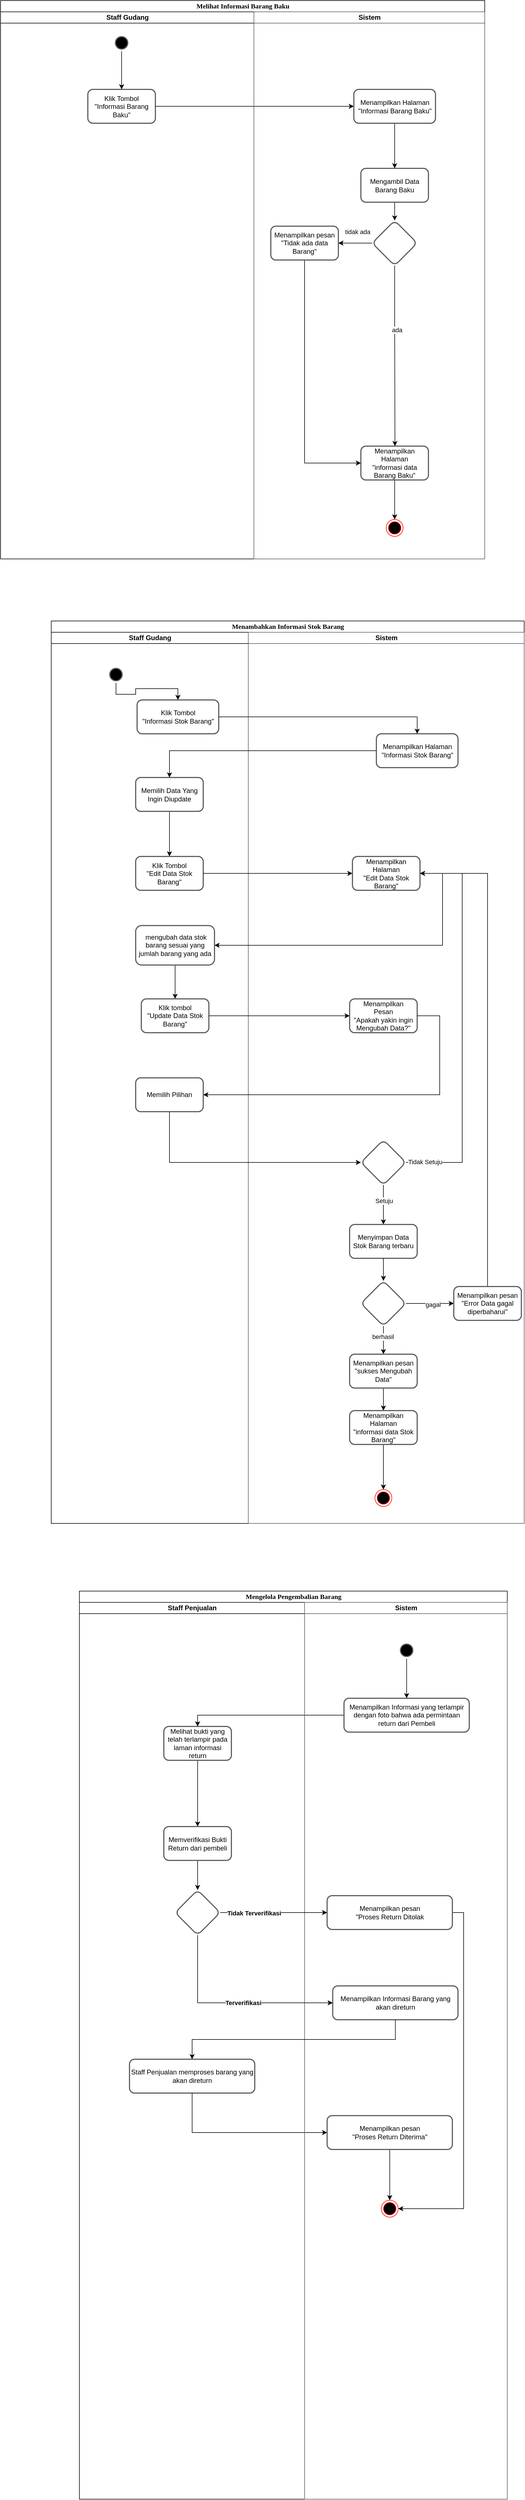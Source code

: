 <mxfile version="21.1.4" type="device">
  <diagram name="Page-1" id="lbj2HLu608oHsN-iWzKm">
    <mxGraphModel dx="2066" dy="553" grid="1" gridSize="10" guides="1" tooltips="1" connect="1" arrows="1" fold="1" page="1" pageScale="1" pageWidth="850" pageHeight="1100" math="0" shadow="0">
      <root>
        <mxCell id="0" />
        <mxCell id="1" parent="0" />
        <mxCell id="yOmb2Bi6mk60207_qogC-1" value="Melihat Informasi Barang Baku" style="swimlane;html=1;childLayout=stackLayout;startSize=20;rounded=0;shadow=0;comic=0;labelBackgroundColor=none;strokeWidth=1;fontFamily=Verdana;fontSize=12;align=center;" vertex="1" parent="1">
          <mxGeometry x="-540" y="30" width="860" height="990" as="geometry" />
        </mxCell>
        <mxCell id="yOmb2Bi6mk60207_qogC-2" value="Staff Gudang" style="swimlane;html=1;startSize=20;" vertex="1" parent="yOmb2Bi6mk60207_qogC-1">
          <mxGeometry y="20" width="450" height="970" as="geometry" />
        </mxCell>
        <mxCell id="yOmb2Bi6mk60207_qogC-3" value="Klik Tombol&lt;br&gt;&quot;Informasi Barang Baku&quot;" style="whiteSpace=wrap;html=1;fillColor=none;strokeColor=#5e5c64;strokeWidth=2;rounded=1;" vertex="1" parent="yOmb2Bi6mk60207_qogC-2">
          <mxGeometry x="155" y="137.5" width="120" height="60" as="geometry" />
        </mxCell>
        <mxCell id="yOmb2Bi6mk60207_qogC-4" value="" style="ellipse;html=1;shape=startState;fillColor=#000000;strokeColor=#5e5c64;strokeWidth=2;" vertex="1" parent="yOmb2Bi6mk60207_qogC-2">
          <mxGeometry x="200" y="40" width="30" height="30" as="geometry" />
        </mxCell>
        <mxCell id="yOmb2Bi6mk60207_qogC-5" value="" style="edgeStyle=orthogonalEdgeStyle;rounded=0;orthogonalLoop=1;jettySize=auto;html=1;entryX=0.5;entryY=0;entryDx=0;entryDy=0;" edge="1" parent="yOmb2Bi6mk60207_qogC-2" source="yOmb2Bi6mk60207_qogC-4" target="yOmb2Bi6mk60207_qogC-3">
          <mxGeometry relative="1" as="geometry">
            <mxPoint x="675" y="130" as="targetPoint" />
          </mxGeometry>
        </mxCell>
        <mxCell id="yOmb2Bi6mk60207_qogC-6" value="" style="edgeStyle=orthogonalEdgeStyle;rounded=0;orthogonalLoop=1;jettySize=auto;html=1;" edge="1" parent="yOmb2Bi6mk60207_qogC-1" source="yOmb2Bi6mk60207_qogC-3" target="yOmb2Bi6mk60207_qogC-9">
          <mxGeometry relative="1" as="geometry" />
        </mxCell>
        <mxCell id="yOmb2Bi6mk60207_qogC-7" value="Sistem" style="swimlane;html=1;startSize=20;strokeColor=#5e5c64;" vertex="1" parent="yOmb2Bi6mk60207_qogC-1">
          <mxGeometry x="450" y="20" width="410" height="970" as="geometry">
            <mxRectangle x="660" y="20" width="40" height="970" as="alternateBounds" />
          </mxGeometry>
        </mxCell>
        <mxCell id="yOmb2Bi6mk60207_qogC-8" value="" style="edgeStyle=orthogonalEdgeStyle;rounded=0;orthogonalLoop=1;jettySize=auto;html=1;" edge="1" parent="yOmb2Bi6mk60207_qogC-7" source="yOmb2Bi6mk60207_qogC-9" target="yOmb2Bi6mk60207_qogC-11">
          <mxGeometry relative="1" as="geometry" />
        </mxCell>
        <mxCell id="yOmb2Bi6mk60207_qogC-9" value="Menampilkan Halaman &lt;br&gt;&quot;Informasi Barang Baku&quot;" style="whiteSpace=wrap;html=1;fillColor=none;strokeColor=#5e5c64;strokeWidth=2;rounded=1;" vertex="1" parent="yOmb2Bi6mk60207_qogC-7">
          <mxGeometry x="177.5" y="137.5" width="145" height="60" as="geometry" />
        </mxCell>
        <mxCell id="yOmb2Bi6mk60207_qogC-10" value="" style="edgeStyle=orthogonalEdgeStyle;rounded=0;orthogonalLoop=1;jettySize=auto;html=1;" edge="1" parent="yOmb2Bi6mk60207_qogC-7" source="yOmb2Bi6mk60207_qogC-11" target="yOmb2Bi6mk60207_qogC-16">
          <mxGeometry relative="1" as="geometry" />
        </mxCell>
        <mxCell id="yOmb2Bi6mk60207_qogC-11" value="Mengambil Data Barang Baku" style="whiteSpace=wrap;html=1;fillColor=none;strokeColor=#5e5c64;strokeWidth=2;rounded=1;" vertex="1" parent="yOmb2Bi6mk60207_qogC-7">
          <mxGeometry x="190" y="277.5" width="120" height="60" as="geometry" />
        </mxCell>
        <mxCell id="yOmb2Bi6mk60207_qogC-12" value="" style="edgeStyle=orthogonalEdgeStyle;rounded=0;orthogonalLoop=1;jettySize=auto;html=1;" edge="1" parent="yOmb2Bi6mk60207_qogC-7" source="yOmb2Bi6mk60207_qogC-16" target="yOmb2Bi6mk60207_qogC-18">
          <mxGeometry relative="1" as="geometry">
            <Array as="points">
              <mxPoint x="250.5" y="540" />
              <mxPoint x="250.5" y="540" />
            </Array>
          </mxGeometry>
        </mxCell>
        <mxCell id="yOmb2Bi6mk60207_qogC-13" value="tidak ada" style="edgeLabel;html=1;align=center;verticalAlign=middle;resizable=0;points=[];" vertex="1" connectable="0" parent="yOmb2Bi6mk60207_qogC-12">
          <mxGeometry x="-0.151" relative="1" as="geometry">
            <mxPoint x="-67" y="-196" as="offset" />
          </mxGeometry>
        </mxCell>
        <mxCell id="yOmb2Bi6mk60207_qogC-14" value="ada" style="edgeLabel;html=1;align=center;verticalAlign=middle;resizable=0;points=[];" vertex="1" connectable="0" parent="yOmb2Bi6mk60207_qogC-12">
          <mxGeometry x="-0.287" y="3" relative="1" as="geometry">
            <mxPoint as="offset" />
          </mxGeometry>
        </mxCell>
        <mxCell id="yOmb2Bi6mk60207_qogC-15" value="" style="edgeStyle=orthogonalEdgeStyle;rounded=0;orthogonalLoop=1;jettySize=auto;html=1;" edge="1" parent="yOmb2Bi6mk60207_qogC-7" source="yOmb2Bi6mk60207_qogC-16" target="yOmb2Bi6mk60207_qogC-20">
          <mxGeometry relative="1" as="geometry" />
        </mxCell>
        <mxCell id="yOmb2Bi6mk60207_qogC-16" value="" style="rhombus;whiteSpace=wrap;html=1;fillColor=none;strokeColor=#5e5c64;strokeWidth=2;rounded=1;" vertex="1" parent="yOmb2Bi6mk60207_qogC-7">
          <mxGeometry x="210" y="370" width="80" height="80" as="geometry" />
        </mxCell>
        <mxCell id="yOmb2Bi6mk60207_qogC-17" style="edgeStyle=orthogonalEdgeStyle;rounded=0;orthogonalLoop=1;jettySize=auto;html=1;entryX=0.5;entryY=0;entryDx=0;entryDy=0;" edge="1" parent="yOmb2Bi6mk60207_qogC-7" source="yOmb2Bi6mk60207_qogC-18">
          <mxGeometry relative="1" as="geometry">
            <mxPoint x="250" y="900" as="targetPoint" />
          </mxGeometry>
        </mxCell>
        <mxCell id="yOmb2Bi6mk60207_qogC-18" value="Menampilkan Halaman &lt;br&gt;&quot;informasi data Barang Baku&quot; " style="whiteSpace=wrap;html=1;fillColor=none;strokeColor=#5e5c64;strokeWidth=2;rounded=1;" vertex="1" parent="yOmb2Bi6mk60207_qogC-7">
          <mxGeometry x="190" y="770" width="120" height="60" as="geometry" />
        </mxCell>
        <mxCell id="yOmb2Bi6mk60207_qogC-19" style="edgeStyle=orthogonalEdgeStyle;rounded=0;orthogonalLoop=1;jettySize=auto;html=1;entryX=0;entryY=0.5;entryDx=0;entryDy=0;" edge="1" parent="yOmb2Bi6mk60207_qogC-7" source="yOmb2Bi6mk60207_qogC-20" target="yOmb2Bi6mk60207_qogC-18">
          <mxGeometry relative="1" as="geometry">
            <Array as="points">
              <mxPoint x="90" y="800" />
            </Array>
          </mxGeometry>
        </mxCell>
        <mxCell id="yOmb2Bi6mk60207_qogC-20" value="Menampilkan pesan &quot;Tidak ada data Barang&quot;" style="whiteSpace=wrap;html=1;fillColor=none;strokeColor=#5e5c64;strokeWidth=2;rounded=1;" vertex="1" parent="yOmb2Bi6mk60207_qogC-7">
          <mxGeometry x="30" y="380" width="120" height="60" as="geometry" />
        </mxCell>
        <mxCell id="yOmb2Bi6mk60207_qogC-21" value="" style="ellipse;html=1;shape=endState;fillColor=#000000;strokeColor=#ff0000;" vertex="1" parent="yOmb2Bi6mk60207_qogC-7">
          <mxGeometry x="235" y="900" width="30" height="30" as="geometry" />
        </mxCell>
        <mxCell id="yOmb2Bi6mk60207_qogC-22" value="Menambahkan Informasi Stok Barang" style="swimlane;html=1;childLayout=stackLayout;startSize=20;rounded=0;shadow=0;comic=0;labelBackgroundColor=none;strokeWidth=1;fontFamily=Verdana;fontSize=12;align=center;" vertex="1" parent="1">
          <mxGeometry x="-450" y="1130" width="840" height="1600" as="geometry" />
        </mxCell>
        <mxCell id="yOmb2Bi6mk60207_qogC-23" value="Staff Gudang" style="swimlane;html=1;startSize=20;" vertex="1" parent="yOmb2Bi6mk60207_qogC-22">
          <mxGeometry y="20" width="350" height="1580" as="geometry" />
        </mxCell>
        <mxCell id="yOmb2Bi6mk60207_qogC-24" style="edgeStyle=orthogonalEdgeStyle;rounded=0;orthogonalLoop=1;jettySize=auto;html=1;entryX=0.5;entryY=0;entryDx=0;entryDy=0;" edge="1" parent="yOmb2Bi6mk60207_qogC-23" source="yOmb2Bi6mk60207_qogC-25" target="yOmb2Bi6mk60207_qogC-26">
          <mxGeometry relative="1" as="geometry" />
        </mxCell>
        <mxCell id="yOmb2Bi6mk60207_qogC-25" value="Memilih Data Yang Ingin Diupdate" style="whiteSpace=wrap;html=1;fillColor=none;strokeColor=#5e5c64;strokeWidth=2;rounded=1;" vertex="1" parent="yOmb2Bi6mk60207_qogC-23">
          <mxGeometry x="150" y="257.5" width="120" height="60" as="geometry" />
        </mxCell>
        <mxCell id="yOmb2Bi6mk60207_qogC-26" value="&lt;div&gt;Klik Tombol &lt;br&gt;&lt;/div&gt;&lt;div&gt;&quot;Edit Data Stok Barang&quot;&lt;br&gt;&lt;/div&gt;" style="whiteSpace=wrap;html=1;fillColor=none;strokeColor=#5e5c64;strokeWidth=2;rounded=1;" vertex="1" parent="yOmb2Bi6mk60207_qogC-23">
          <mxGeometry x="150" y="397.5" width="120" height="60" as="geometry" />
        </mxCell>
        <mxCell id="yOmb2Bi6mk60207_qogC-27" value="Memilih Pilihan" style="whiteSpace=wrap;html=1;fillColor=none;strokeColor=#5e5c64;strokeWidth=2;rounded=1;" vertex="1" parent="yOmb2Bi6mk60207_qogC-23">
          <mxGeometry x="150" y="790" width="120" height="60" as="geometry" />
        </mxCell>
        <mxCell id="yOmb2Bi6mk60207_qogC-28" style="edgeStyle=orthogonalEdgeStyle;rounded=0;orthogonalLoop=1;jettySize=auto;html=1;entryX=0.5;entryY=0;entryDx=0;entryDy=0;" edge="1" parent="yOmb2Bi6mk60207_qogC-23" source="yOmb2Bi6mk60207_qogC-29" target="yOmb2Bi6mk60207_qogC-30">
          <mxGeometry relative="1" as="geometry" />
        </mxCell>
        <mxCell id="yOmb2Bi6mk60207_qogC-29" value="&amp;nbsp;mengubah data stok barang sesuai yang jumlah barang yang ada" style="whiteSpace=wrap;html=1;fillColor=none;strokeColor=#5e5c64;strokeWidth=2;rounded=1;" vertex="1" parent="yOmb2Bi6mk60207_qogC-23">
          <mxGeometry x="150" y="520" width="140" height="70" as="geometry" />
        </mxCell>
        <mxCell id="yOmb2Bi6mk60207_qogC-30" value="Klik tombol &lt;br&gt;&quot;Update Data Stok Barang&quot;" style="whiteSpace=wrap;html=1;fillColor=none;strokeColor=#5e5c64;strokeWidth=2;rounded=1;" vertex="1" parent="yOmb2Bi6mk60207_qogC-23">
          <mxGeometry x="160" y="650" width="120" height="60" as="geometry" />
        </mxCell>
        <mxCell id="yOmb2Bi6mk60207_qogC-62" value="Klik Tombol&lt;br&gt;&quot;Informasi Stok Barang&quot;" style="whiteSpace=wrap;html=1;fillColor=none;strokeColor=#5e5c64;strokeWidth=2;rounded=1;" vertex="1" parent="yOmb2Bi6mk60207_qogC-23">
          <mxGeometry x="152.5" y="120" width="145" height="60" as="geometry" />
        </mxCell>
        <mxCell id="yOmb2Bi6mk60207_qogC-31" value="Sistem" style="swimlane;html=1;startSize=20;strokeColor=#5e5c64;" vertex="1" parent="yOmb2Bi6mk60207_qogC-22">
          <mxGeometry x="350" y="20" width="490" height="1580" as="geometry">
            <mxRectangle x="660" y="20" width="40" height="970" as="alternateBounds" />
          </mxGeometry>
        </mxCell>
        <mxCell id="yOmb2Bi6mk60207_qogC-32" value="Menampilkan Halaman &lt;br&gt;&quot;Edit Data Stok Barang&quot;" style="whiteSpace=wrap;html=1;fillColor=none;strokeColor=#5e5c64;strokeWidth=2;rounded=1;" vertex="1" parent="yOmb2Bi6mk60207_qogC-31">
          <mxGeometry x="185" y="397.5" width="120" height="60" as="geometry" />
        </mxCell>
        <mxCell id="yOmb2Bi6mk60207_qogC-33" value="" style="edgeStyle=orthogonalEdgeStyle;rounded=0;orthogonalLoop=1;jettySize=auto;html=1;entryX=0.5;entryY=0;entryDx=0;entryDy=0;" edge="1" parent="yOmb2Bi6mk60207_qogC-31" source="yOmb2Bi6mk60207_qogC-37" target="yOmb2Bi6mk60207_qogC-40">
          <mxGeometry relative="1" as="geometry">
            <mxPoint x="240" y="1070" as="targetPoint" />
          </mxGeometry>
        </mxCell>
        <mxCell id="yOmb2Bi6mk60207_qogC-34" value="Setuju" style="edgeLabel;html=1;align=center;verticalAlign=middle;resizable=0;points=[];" vertex="1" connectable="0" parent="yOmb2Bi6mk60207_qogC-33">
          <mxGeometry x="-0.221" y="1" relative="1" as="geometry">
            <mxPoint as="offset" />
          </mxGeometry>
        </mxCell>
        <mxCell id="yOmb2Bi6mk60207_qogC-35" style="edgeStyle=orthogonalEdgeStyle;rounded=0;orthogonalLoop=1;jettySize=auto;html=1;entryX=1;entryY=0.5;entryDx=0;entryDy=0;" edge="1" parent="yOmb2Bi6mk60207_qogC-31" source="yOmb2Bi6mk60207_qogC-37" target="yOmb2Bi6mk60207_qogC-32">
          <mxGeometry relative="1" as="geometry">
            <Array as="points">
              <mxPoint x="380" y="940" />
              <mxPoint x="380" y="428" />
            </Array>
          </mxGeometry>
        </mxCell>
        <mxCell id="yOmb2Bi6mk60207_qogC-36" value="Tidak Setuju" style="edgeLabel;html=1;align=center;verticalAlign=middle;resizable=0;points=[];" vertex="1" connectable="0" parent="yOmb2Bi6mk60207_qogC-35">
          <mxGeometry x="-0.903" y="1" relative="1" as="geometry">
            <mxPoint as="offset" />
          </mxGeometry>
        </mxCell>
        <mxCell id="yOmb2Bi6mk60207_qogC-37" value="" style="rhombus;whiteSpace=wrap;html=1;fillColor=none;strokeColor=#5e5c64;strokeWidth=2;rounded=1;" vertex="1" parent="yOmb2Bi6mk60207_qogC-31">
          <mxGeometry x="200" y="900" width="80" height="80" as="geometry" />
        </mxCell>
        <mxCell id="yOmb2Bi6mk60207_qogC-38" value="" style="edgeStyle=orthogonalEdgeStyle;rounded=0;orthogonalLoop=1;jettySize=auto;html=1;" edge="1" parent="yOmb2Bi6mk60207_qogC-31" source="yOmb2Bi6mk60207_qogC-47" target="yOmb2Bi6mk60207_qogC-42">
          <mxGeometry relative="1" as="geometry" />
        </mxCell>
        <mxCell id="yOmb2Bi6mk60207_qogC-39" value="berhasil" style="edgeLabel;html=1;align=center;verticalAlign=middle;resizable=0;points=[];" vertex="1" connectable="0" parent="yOmb2Bi6mk60207_qogC-38">
          <mxGeometry x="-0.261" y="-1" relative="1" as="geometry">
            <mxPoint as="offset" />
          </mxGeometry>
        </mxCell>
        <mxCell id="yOmb2Bi6mk60207_qogC-40" value="Menyimpan Data Stok Barang terbaru" style="whiteSpace=wrap;html=1;fillColor=none;strokeColor=#5e5c64;rounded=1;strokeWidth=2;" vertex="1" parent="yOmb2Bi6mk60207_qogC-31">
          <mxGeometry x="180" y="1050" width="120" height="60" as="geometry" />
        </mxCell>
        <mxCell id="yOmb2Bi6mk60207_qogC-41" style="edgeStyle=orthogonalEdgeStyle;rounded=0;orthogonalLoop=1;jettySize=auto;html=1;entryX=0.5;entryY=0;entryDx=0;entryDy=0;" edge="1" parent="yOmb2Bi6mk60207_qogC-31" source="yOmb2Bi6mk60207_qogC-42" target="yOmb2Bi6mk60207_qogC-44">
          <mxGeometry relative="1" as="geometry" />
        </mxCell>
        <mxCell id="yOmb2Bi6mk60207_qogC-42" value="Menampilkan pesan &quot;sukses Mengubah Data&quot;" style="rounded=1;whiteSpace=wrap;html=1;fillColor=none;strokeColor=#5e5c64;strokeWidth=2;" vertex="1" parent="yOmb2Bi6mk60207_qogC-31">
          <mxGeometry x="180" y="1280" width="120" height="60" as="geometry" />
        </mxCell>
        <mxCell id="yOmb2Bi6mk60207_qogC-43" style="edgeStyle=orthogonalEdgeStyle;rounded=0;orthogonalLoop=1;jettySize=auto;html=1;entryX=0.5;entryY=0;entryDx=0;entryDy=0;" edge="1" parent="yOmb2Bi6mk60207_qogC-31" source="yOmb2Bi6mk60207_qogC-44" target="yOmb2Bi6mk60207_qogC-51">
          <mxGeometry relative="1" as="geometry" />
        </mxCell>
        <mxCell id="yOmb2Bi6mk60207_qogC-44" value="Menampilkan Halaman &lt;br&gt;&quot;informasi data Stok Barang&quot;" style="rounded=1;whiteSpace=wrap;html=1;fillColor=none;strokeColor=#5e5c64;strokeWidth=2;" vertex="1" parent="yOmb2Bi6mk60207_qogC-31">
          <mxGeometry x="180" y="1380" width="120" height="60" as="geometry" />
        </mxCell>
        <mxCell id="yOmb2Bi6mk60207_qogC-45" style="edgeStyle=orthogonalEdgeStyle;rounded=0;orthogonalLoop=1;jettySize=auto;html=1;entryX=0;entryY=0.5;entryDx=0;entryDy=0;" edge="1" parent="yOmb2Bi6mk60207_qogC-31" source="yOmb2Bi6mk60207_qogC-47" target="yOmb2Bi6mk60207_qogC-50">
          <mxGeometry relative="1" as="geometry">
            <Array as="points">
              <mxPoint x="320" y="1190" />
              <mxPoint x="320" y="1190" />
            </Array>
          </mxGeometry>
        </mxCell>
        <mxCell id="yOmb2Bi6mk60207_qogC-46" value="gagal" style="edgeLabel;html=1;align=center;verticalAlign=middle;resizable=0;points=[];" vertex="1" connectable="0" parent="yOmb2Bi6mk60207_qogC-45">
          <mxGeometry x="0.132" y="-2" relative="1" as="geometry">
            <mxPoint as="offset" />
          </mxGeometry>
        </mxCell>
        <mxCell id="yOmb2Bi6mk60207_qogC-47" value="" style="rhombus;whiteSpace=wrap;html=1;fillColor=none;strokeColor=#5e5c64;strokeWidth=2;rounded=1;" vertex="1" parent="yOmb2Bi6mk60207_qogC-31">
          <mxGeometry x="200" y="1150" width="80" height="80" as="geometry" />
        </mxCell>
        <mxCell id="yOmb2Bi6mk60207_qogC-48" value="" style="edgeStyle=orthogonalEdgeStyle;rounded=0;orthogonalLoop=1;jettySize=auto;html=1;" edge="1" parent="yOmb2Bi6mk60207_qogC-31" source="yOmb2Bi6mk60207_qogC-40" target="yOmb2Bi6mk60207_qogC-47">
          <mxGeometry relative="1" as="geometry">
            <mxPoint x="1230" y="1170" as="sourcePoint" />
            <mxPoint x="1230" y="1340" as="targetPoint" />
          </mxGeometry>
        </mxCell>
        <mxCell id="yOmb2Bi6mk60207_qogC-49" style="edgeStyle=orthogonalEdgeStyle;rounded=0;orthogonalLoop=1;jettySize=auto;html=1;entryX=1;entryY=0.5;entryDx=0;entryDy=0;" edge="1" parent="yOmb2Bi6mk60207_qogC-31" source="yOmb2Bi6mk60207_qogC-50" target="yOmb2Bi6mk60207_qogC-32">
          <mxGeometry relative="1" as="geometry">
            <Array as="points">
              <mxPoint x="425" y="427" />
            </Array>
          </mxGeometry>
        </mxCell>
        <mxCell id="yOmb2Bi6mk60207_qogC-50" value="Menampilkan pesan &quot;Error Data gagal diperbaharui&quot;" style="rounded=1;whiteSpace=wrap;html=1;fillColor=none;strokeColor=#5e5c64;strokeWidth=2;" vertex="1" parent="yOmb2Bi6mk60207_qogC-31">
          <mxGeometry x="365" y="1160" width="120" height="60" as="geometry" />
        </mxCell>
        <mxCell id="yOmb2Bi6mk60207_qogC-51" value="" style="ellipse;html=1;shape=endState;fillColor=#000000;strokeColor=#ff0000;" vertex="1" parent="yOmb2Bi6mk60207_qogC-31">
          <mxGeometry x="225" y="1520" width="30" height="30" as="geometry" />
        </mxCell>
        <mxCell id="yOmb2Bi6mk60207_qogC-52" value="Menampilkan Halaman &lt;br&gt;&quot;Informasi Stok Barang&quot;" style="whiteSpace=wrap;html=1;fillColor=none;strokeColor=#5e5c64;strokeWidth=2;rounded=1;" vertex="1" parent="yOmb2Bi6mk60207_qogC-31">
          <mxGeometry x="227.5" y="180" width="145" height="60" as="geometry" />
        </mxCell>
        <mxCell id="yOmb2Bi6mk60207_qogC-55" value="Menampilkan &lt;br&gt;Pesan&lt;br&gt;&quot;Apakah yakin ingin Mengubah Data?&quot;" style="whiteSpace=wrap;html=1;fillColor=none;strokeColor=#5e5c64;strokeWidth=2;rounded=1;" vertex="1" parent="yOmb2Bi6mk60207_qogC-31">
          <mxGeometry x="180" y="650" width="120" height="60" as="geometry" />
        </mxCell>
        <mxCell id="yOmb2Bi6mk60207_qogC-56" style="edgeStyle=orthogonalEdgeStyle;rounded=0;orthogonalLoop=1;jettySize=auto;html=1;entryX=0.5;entryY=0;entryDx=0;entryDy=0;" edge="1" parent="yOmb2Bi6mk60207_qogC-22" source="yOmb2Bi6mk60207_qogC-52" target="yOmb2Bi6mk60207_qogC-25">
          <mxGeometry relative="1" as="geometry" />
        </mxCell>
        <mxCell id="yOmb2Bi6mk60207_qogC-57" style="edgeStyle=orthogonalEdgeStyle;rounded=0;orthogonalLoop=1;jettySize=auto;html=1;entryX=0;entryY=0.5;entryDx=0;entryDy=0;" edge="1" parent="yOmb2Bi6mk60207_qogC-22" source="yOmb2Bi6mk60207_qogC-26" target="yOmb2Bi6mk60207_qogC-32">
          <mxGeometry relative="1" as="geometry" />
        </mxCell>
        <mxCell id="yOmb2Bi6mk60207_qogC-58" style="edgeStyle=orthogonalEdgeStyle;rounded=0;orthogonalLoop=1;jettySize=auto;html=1;entryX=1;entryY=0.5;entryDx=0;entryDy=0;" edge="1" parent="yOmb2Bi6mk60207_qogC-22" source="yOmb2Bi6mk60207_qogC-32" target="yOmb2Bi6mk60207_qogC-29">
          <mxGeometry relative="1" as="geometry">
            <Array as="points">
              <mxPoint x="695" y="575" />
            </Array>
          </mxGeometry>
        </mxCell>
        <mxCell id="yOmb2Bi6mk60207_qogC-59" style="edgeStyle=orthogonalEdgeStyle;rounded=0;orthogonalLoop=1;jettySize=auto;html=1;" edge="1" parent="yOmb2Bi6mk60207_qogC-22" source="yOmb2Bi6mk60207_qogC-30" target="yOmb2Bi6mk60207_qogC-55">
          <mxGeometry relative="1" as="geometry" />
        </mxCell>
        <mxCell id="yOmb2Bi6mk60207_qogC-60" style="edgeStyle=orthogonalEdgeStyle;rounded=0;orthogonalLoop=1;jettySize=auto;html=1;entryX=1;entryY=0.5;entryDx=0;entryDy=0;" edge="1" parent="yOmb2Bi6mk60207_qogC-22" source="yOmb2Bi6mk60207_qogC-55" target="yOmb2Bi6mk60207_qogC-27">
          <mxGeometry relative="1" as="geometry">
            <Array as="points">
              <mxPoint x="690" y="840" />
            </Array>
          </mxGeometry>
        </mxCell>
        <mxCell id="yOmb2Bi6mk60207_qogC-61" style="edgeStyle=orthogonalEdgeStyle;rounded=0;orthogonalLoop=1;jettySize=auto;html=1;entryX=0;entryY=0.5;entryDx=0;entryDy=0;" edge="1" parent="yOmb2Bi6mk60207_qogC-22" source="yOmb2Bi6mk60207_qogC-27" target="yOmb2Bi6mk60207_qogC-37">
          <mxGeometry relative="1" as="geometry">
            <Array as="points">
              <mxPoint x="210" y="960" />
            </Array>
          </mxGeometry>
        </mxCell>
        <mxCell id="yOmb2Bi6mk60207_qogC-65" style="edgeStyle=orthogonalEdgeStyle;rounded=0;orthogonalLoop=1;jettySize=auto;html=1;exitX=1;exitY=0.5;exitDx=0;exitDy=0;entryX=0.5;entryY=0;entryDx=0;entryDy=0;" edge="1" parent="yOmb2Bi6mk60207_qogC-22" source="yOmb2Bi6mk60207_qogC-62" target="yOmb2Bi6mk60207_qogC-52">
          <mxGeometry relative="1" as="geometry" />
        </mxCell>
        <mxCell id="yOmb2Bi6mk60207_qogC-64" style="edgeStyle=orthogonalEdgeStyle;rounded=0;orthogonalLoop=1;jettySize=auto;html=1;exitX=0.5;exitY=1;exitDx=0;exitDy=0;entryX=0.5;entryY=0;entryDx=0;entryDy=0;" edge="1" parent="1" source="yOmb2Bi6mk60207_qogC-54" target="yOmb2Bi6mk60207_qogC-62">
          <mxGeometry relative="1" as="geometry" />
        </mxCell>
        <mxCell id="yOmb2Bi6mk60207_qogC-54" value="" style="ellipse;html=1;shape=startState;fillColor=#000000;strokeColor=#5e5c64;strokeWidth=2;" vertex="1" parent="1">
          <mxGeometry x="-350" y="1210" width="30" height="30" as="geometry" />
        </mxCell>
        <mxCell id="yOmb2Bi6mk60207_qogC-66" value="Mengelola Pengembalian Barang" style="swimlane;html=1;childLayout=stackLayout;startSize=20;rounded=0;shadow=0;comic=0;labelBackgroundColor=none;strokeWidth=1;fontFamily=Verdana;fontSize=12;align=center;" vertex="1" parent="1">
          <mxGeometry x="-400" y="2850" width="760" height="1610" as="geometry" />
        </mxCell>
        <mxCell id="yOmb2Bi6mk60207_qogC-67" value="Staff Penjualan" style="swimlane;html=1;startSize=20;" vertex="1" parent="yOmb2Bi6mk60207_qogC-66">
          <mxGeometry y="20" width="400" height="1590" as="geometry" />
        </mxCell>
        <mxCell id="yOmb2Bi6mk60207_qogC-68" style="edgeStyle=orthogonalEdgeStyle;rounded=0;orthogonalLoop=1;jettySize=auto;html=1;entryX=0.5;entryY=0;entryDx=0;entryDy=0;" edge="1" parent="yOmb2Bi6mk60207_qogC-67" source="yOmb2Bi6mk60207_qogC-69" target="yOmb2Bi6mk60207_qogC-70">
          <mxGeometry relative="1" as="geometry" />
        </mxCell>
        <mxCell id="yOmb2Bi6mk60207_qogC-69" value="Melihat bukti yang telah terlampir pada laman informasi return" style="whiteSpace=wrap;html=1;fillColor=none;strokeColor=#5e5c64;strokeWidth=2;rounded=1;" vertex="1" parent="yOmb2Bi6mk60207_qogC-67">
          <mxGeometry x="150" y="220" width="120" height="60" as="geometry" />
        </mxCell>
        <mxCell id="yOmb2Bi6mk60207_qogC-111" style="edgeStyle=orthogonalEdgeStyle;rounded=0;orthogonalLoop=1;jettySize=auto;html=1;exitX=0.5;exitY=1;exitDx=0;exitDy=0;" edge="1" parent="yOmb2Bi6mk60207_qogC-67" source="yOmb2Bi6mk60207_qogC-70" target="yOmb2Bi6mk60207_qogC-110">
          <mxGeometry relative="1" as="geometry" />
        </mxCell>
        <mxCell id="yOmb2Bi6mk60207_qogC-70" value="&lt;div&gt;Memverifikasi Bukti Return dari pembeli&lt;/div&gt;" style="whiteSpace=wrap;html=1;fillColor=none;strokeColor=#5e5c64;strokeWidth=2;rounded=1;" vertex="1" parent="yOmb2Bi6mk60207_qogC-67">
          <mxGeometry x="150" y="397.5" width="120" height="60" as="geometry" />
        </mxCell>
        <mxCell id="yOmb2Bi6mk60207_qogC-110" value="" style="rhombus;whiteSpace=wrap;html=1;fillColor=none;strokeColor=#5e5c64;strokeWidth=2;rounded=1;" vertex="1" parent="yOmb2Bi6mk60207_qogC-67">
          <mxGeometry x="170" y="510" width="80" height="80" as="geometry" />
        </mxCell>
        <mxCell id="yOmb2Bi6mk60207_qogC-141" value="Staff Penjualan memproses barang yang akan direturn" style="whiteSpace=wrap;html=1;fillColor=none;strokeColor=#5e5c64;strokeWidth=2;rounded=1;" vertex="1" parent="yOmb2Bi6mk60207_qogC-67">
          <mxGeometry x="89" y="810" width="222.5" height="60" as="geometry" />
        </mxCell>
        <mxCell id="yOmb2Bi6mk60207_qogC-99" style="edgeStyle=orthogonalEdgeStyle;rounded=0;orthogonalLoop=1;jettySize=auto;html=1;entryX=0.5;entryY=0;entryDx=0;entryDy=0;" edge="1" parent="yOmb2Bi6mk60207_qogC-66" source="yOmb2Bi6mk60207_qogC-97" target="yOmb2Bi6mk60207_qogC-69">
          <mxGeometry relative="1" as="geometry" />
        </mxCell>
        <mxCell id="yOmb2Bi6mk60207_qogC-104" style="edgeStyle=orthogonalEdgeStyle;rounded=0;orthogonalLoop=1;jettySize=auto;html=1;entryX=0;entryY=0.5;entryDx=0;entryDy=0;exitX=0.5;exitY=1;exitDx=0;exitDy=0;" edge="1" parent="yOmb2Bi6mk60207_qogC-66" source="yOmb2Bi6mk60207_qogC-141" target="yOmb2Bi6mk60207_qogC-144">
          <mxGeometry relative="1" as="geometry">
            <Array as="points">
              <mxPoint x="200" y="960" />
            </Array>
            <mxPoint x="150" y="1010" as="sourcePoint" />
            <mxPoint x="620" y="960" as="targetPoint" />
          </mxGeometry>
        </mxCell>
        <mxCell id="yOmb2Bi6mk60207_qogC-76" value="Sistem" style="swimlane;html=1;startSize=20;strokeColor=#5e5c64;" vertex="1" parent="yOmb2Bi6mk60207_qogC-66">
          <mxGeometry x="400" y="20" width="360" height="1590" as="geometry">
            <mxRectangle x="660" y="20" width="40" height="970" as="alternateBounds" />
          </mxGeometry>
        </mxCell>
        <mxCell id="yOmb2Bi6mk60207_qogC-96" value="" style="ellipse;html=1;shape=endState;fillColor=#000000;strokeColor=#ff0000;" vertex="1" parent="yOmb2Bi6mk60207_qogC-76">
          <mxGeometry x="136.25" y="1060" width="30" height="30" as="geometry" />
        </mxCell>
        <mxCell id="yOmb2Bi6mk60207_qogC-97" value="Menampilkan Informasi yang terlampir dengan foto bahwa ada permintaan return dari Pembeli" style="whiteSpace=wrap;html=1;fillColor=none;strokeColor=#5e5c64;strokeWidth=2;rounded=1;" vertex="1" parent="yOmb2Bi6mk60207_qogC-76">
          <mxGeometry x="70" y="170" width="222.5" height="60" as="geometry" />
        </mxCell>
        <mxCell id="yOmb2Bi6mk60207_qogC-107" value="" style="ellipse;html=1;shape=startState;fillColor=#000000;strokeColor=#5e5c64;strokeWidth=2;" vertex="1" parent="yOmb2Bi6mk60207_qogC-76">
          <mxGeometry x="166.25" y="70" width="30" height="30" as="geometry" />
        </mxCell>
        <mxCell id="yOmb2Bi6mk60207_qogC-105" style="edgeStyle=orthogonalEdgeStyle;rounded=0;orthogonalLoop=1;jettySize=auto;html=1;exitX=0.5;exitY=1;exitDx=0;exitDy=0;entryX=0.5;entryY=0;entryDx=0;entryDy=0;" edge="1" parent="yOmb2Bi6mk60207_qogC-76" source="yOmb2Bi6mk60207_qogC-107" target="yOmb2Bi6mk60207_qogC-97">
          <mxGeometry relative="1" as="geometry">
            <mxPoint x="-122.5" y="150.0" as="sourcePoint" />
          </mxGeometry>
        </mxCell>
        <mxCell id="yOmb2Bi6mk60207_qogC-114" value="Menampilkan Informasi Barang yang akan direturn" style="whiteSpace=wrap;html=1;fillColor=none;strokeColor=#5e5c64;strokeWidth=2;rounded=1;" vertex="1" parent="yOmb2Bi6mk60207_qogC-76">
          <mxGeometry x="50" y="680" width="222.5" height="60" as="geometry" />
        </mxCell>
        <mxCell id="yOmb2Bi6mk60207_qogC-143" style="edgeStyle=orthogonalEdgeStyle;rounded=0;orthogonalLoop=1;jettySize=auto;html=1;exitX=1;exitY=0.5;exitDx=0;exitDy=0;entryX=1;entryY=0.5;entryDx=0;entryDy=0;" edge="1" parent="yOmb2Bi6mk60207_qogC-76" source="yOmb2Bi6mk60207_qogC-139" target="yOmb2Bi6mk60207_qogC-96">
          <mxGeometry relative="1" as="geometry" />
        </mxCell>
        <mxCell id="yOmb2Bi6mk60207_qogC-139" value="Menampilkan pesan&lt;br&gt;&quot;Proses Return Ditolak" style="whiteSpace=wrap;html=1;fillColor=none;strokeColor=#5e5c64;strokeWidth=2;rounded=1;" vertex="1" parent="yOmb2Bi6mk60207_qogC-76">
          <mxGeometry x="40" y="520" width="222.5" height="60" as="geometry" />
        </mxCell>
        <mxCell id="yOmb2Bi6mk60207_qogC-145" style="edgeStyle=orthogonalEdgeStyle;rounded=0;orthogonalLoop=1;jettySize=auto;html=1;exitX=0.5;exitY=1;exitDx=0;exitDy=0;" edge="1" parent="yOmb2Bi6mk60207_qogC-76" source="yOmb2Bi6mk60207_qogC-144" target="yOmb2Bi6mk60207_qogC-96">
          <mxGeometry relative="1" as="geometry" />
        </mxCell>
        <mxCell id="yOmb2Bi6mk60207_qogC-144" value="Menampilkan pesan&lt;br&gt;&quot;Proses Return Diterima&quot;" style="whiteSpace=wrap;html=1;fillColor=none;strokeColor=#5e5c64;strokeWidth=2;rounded=1;" vertex="1" parent="yOmb2Bi6mk60207_qogC-76">
          <mxGeometry x="40" y="910" width="222.5" height="60" as="geometry" />
        </mxCell>
        <mxCell id="yOmb2Bi6mk60207_qogC-113" style="edgeStyle=orthogonalEdgeStyle;rounded=0;orthogonalLoop=1;jettySize=auto;html=1;exitX=0.5;exitY=1;exitDx=0;exitDy=0;entryX=0;entryY=0.5;entryDx=0;entryDy=0;" edge="1" parent="yOmb2Bi6mk60207_qogC-66" source="yOmb2Bi6mk60207_qogC-110" target="yOmb2Bi6mk60207_qogC-114">
          <mxGeometry relative="1" as="geometry">
            <mxPoint x="510" y="570" as="targetPoint" />
          </mxGeometry>
        </mxCell>
        <mxCell id="yOmb2Bi6mk60207_qogC-147" value="&lt;b&gt;Terverifikasi&lt;/b&gt;" style="edgeLabel;html=1;align=center;verticalAlign=middle;resizable=0;points=[];" vertex="1" connectable="0" parent="yOmb2Bi6mk60207_qogC-113">
          <mxGeometry x="0.113" relative="1" as="geometry">
            <mxPoint as="offset" />
          </mxGeometry>
        </mxCell>
        <mxCell id="yOmb2Bi6mk60207_qogC-140" style="edgeStyle=orthogonalEdgeStyle;rounded=0;orthogonalLoop=1;jettySize=auto;html=1;exitX=1;exitY=0.5;exitDx=0;exitDy=0;" edge="1" parent="yOmb2Bi6mk60207_qogC-66" source="yOmb2Bi6mk60207_qogC-110" target="yOmb2Bi6mk60207_qogC-139">
          <mxGeometry relative="1" as="geometry" />
        </mxCell>
        <mxCell id="yOmb2Bi6mk60207_qogC-146" value="&lt;b&gt;Tidak Terverifikasi&lt;/b&gt;" style="edgeLabel;html=1;align=center;verticalAlign=middle;resizable=0;points=[];" vertex="1" connectable="0" parent="yOmb2Bi6mk60207_qogC-140">
          <mxGeometry x="-0.373" y="-1" relative="1" as="geometry">
            <mxPoint as="offset" />
          </mxGeometry>
        </mxCell>
        <mxCell id="yOmb2Bi6mk60207_qogC-142" style="edgeStyle=orthogonalEdgeStyle;rounded=0;orthogonalLoop=1;jettySize=auto;html=1;exitX=0.5;exitY=1;exitDx=0;exitDy=0;" edge="1" parent="yOmb2Bi6mk60207_qogC-66" source="yOmb2Bi6mk60207_qogC-114" target="yOmb2Bi6mk60207_qogC-141">
          <mxGeometry relative="1" as="geometry" />
        </mxCell>
      </root>
    </mxGraphModel>
  </diagram>
</mxfile>
